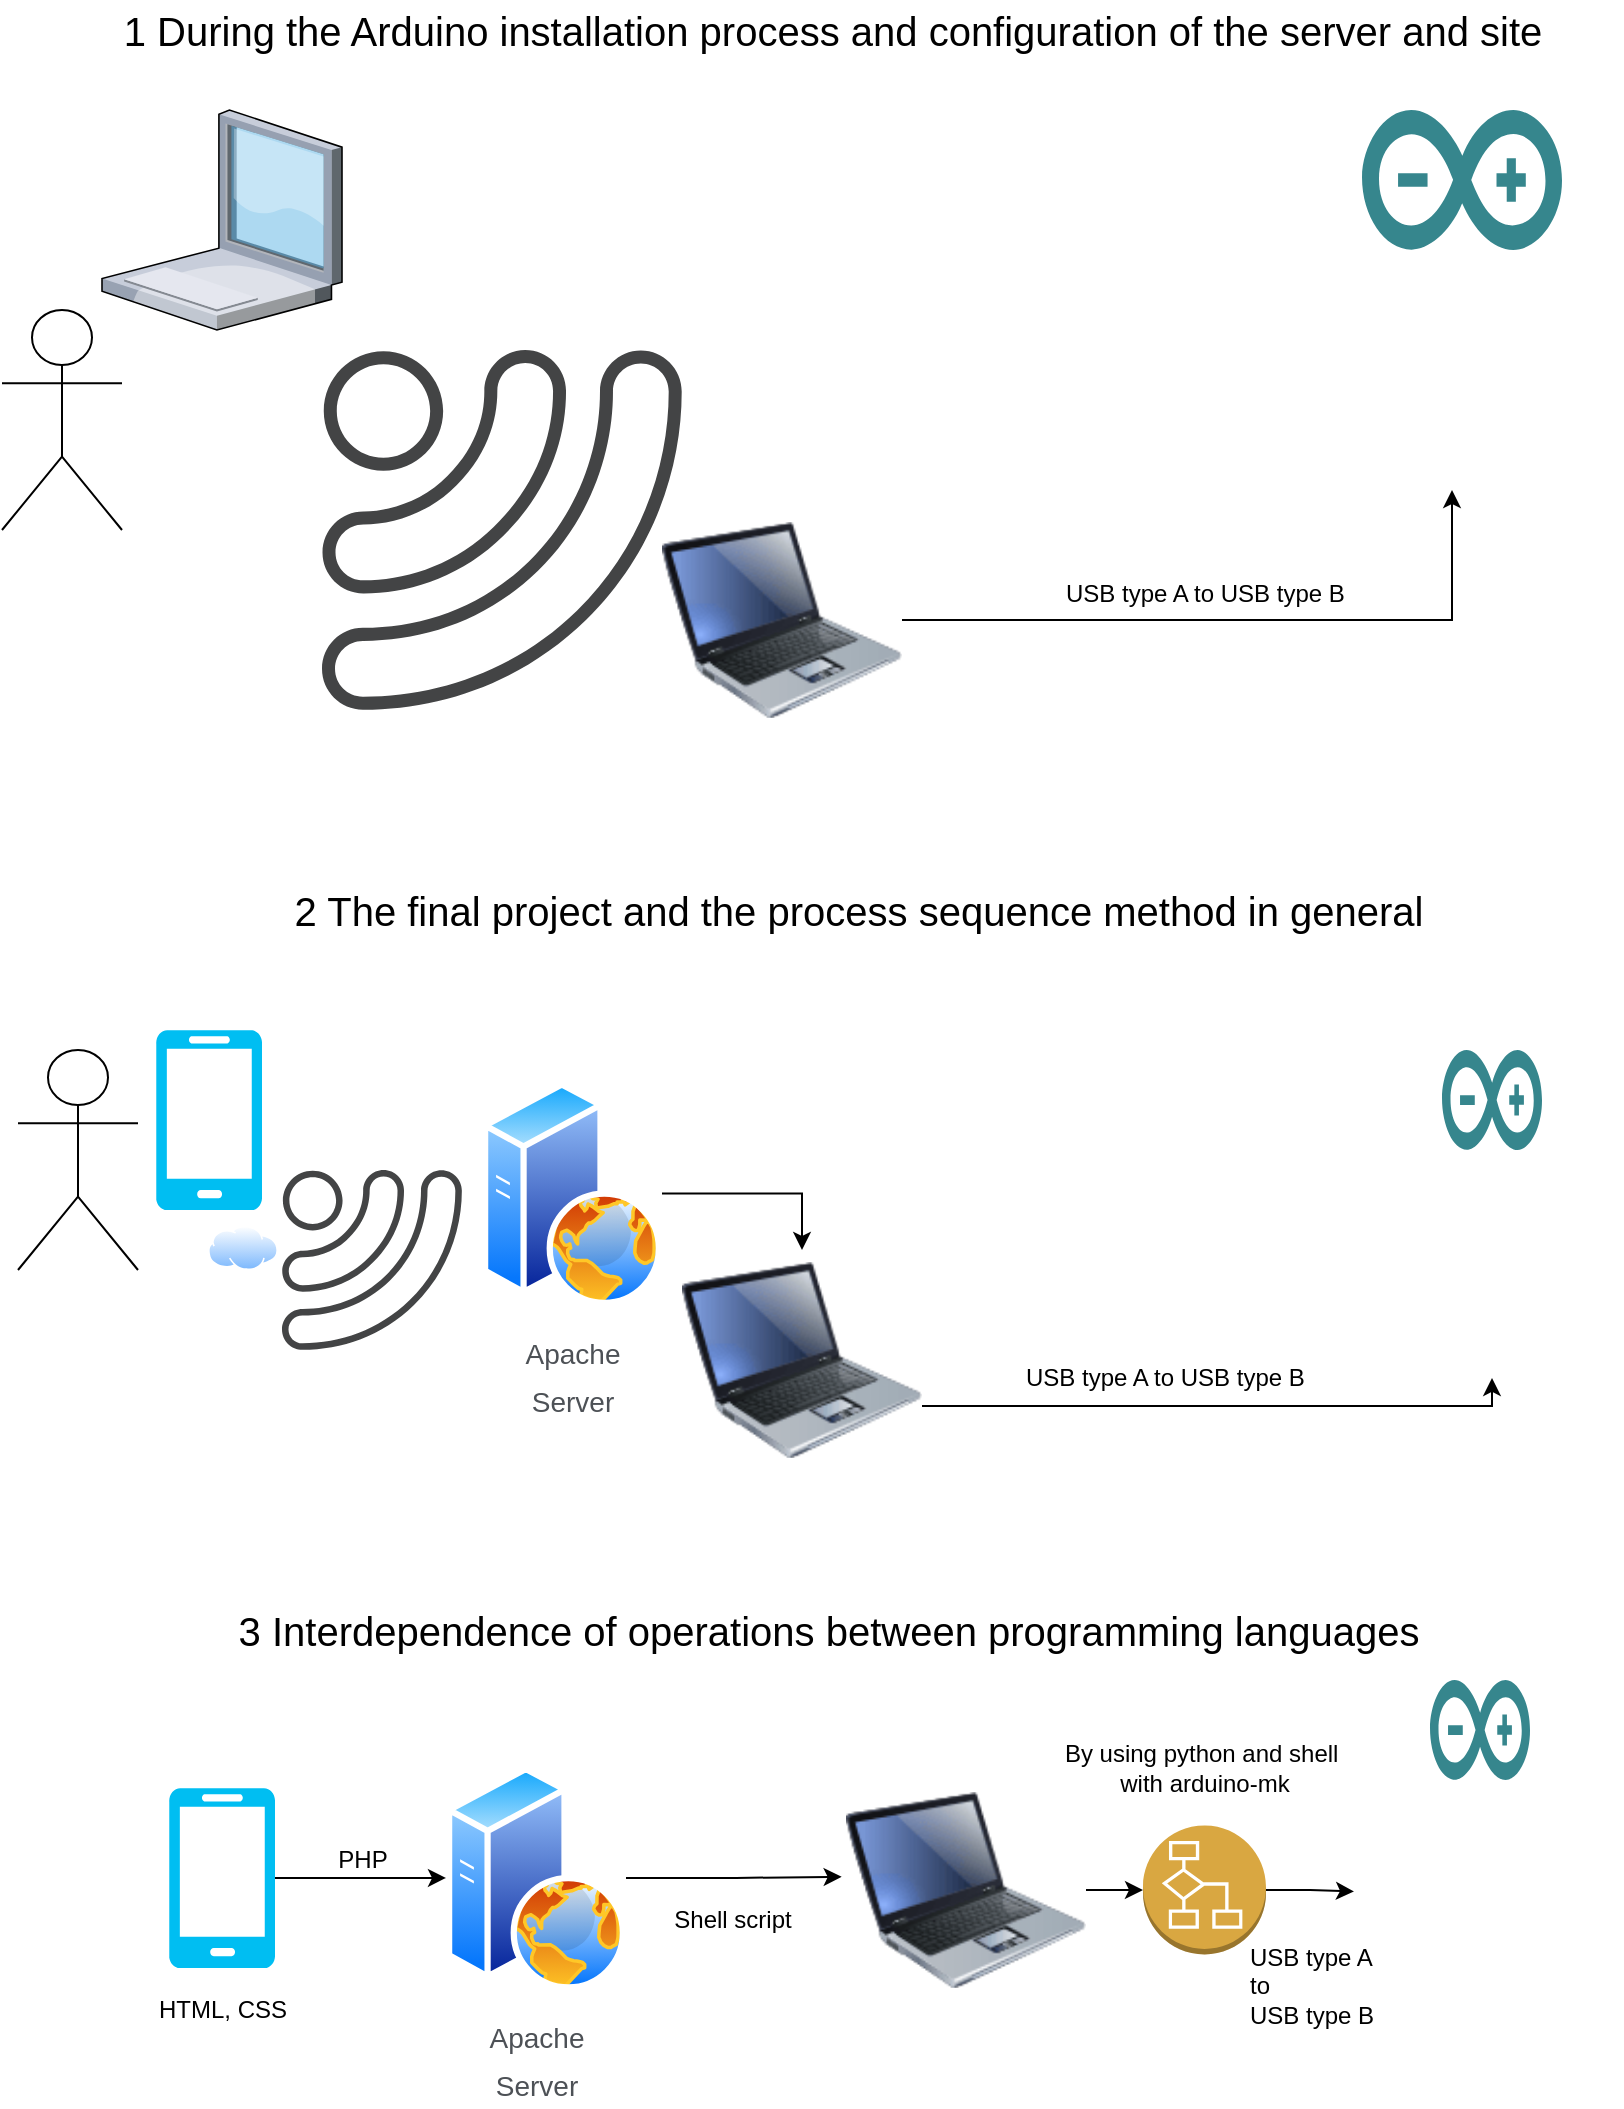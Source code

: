 <mxfile version="15.4.0" type="device"><diagram id="xOHDhcFmGpfQxnA9OCyP" name="Page-1"><mxGraphModel dx="968" dy="728" grid="1" gridSize="10" guides="1" tooltips="1" connect="1" arrows="1" fold="1" page="1" pageScale="1" pageWidth="827" pageHeight="1169" math="0" shadow="0"><root><mxCell id="0"/><mxCell id="1" parent="0"/><mxCell id="WvYGebptPpBo5vQxT1zj-1" value="" style="shape=image;html=1;verticalAlign=top;verticalLabelPosition=bottom;labelBackgroundColor=#ffffff;imageAspect=0;aspect=fixed;image=https://cdn2.iconfinder.com/data/icons/electronic-13/480/3-electronic-arduino-chipset-icon-2-128.png" parent="1" vertex="1"><mxGeometry x="668" y="115" width="130" height="130" as="geometry"/></mxCell><mxCell id="WvYGebptPpBo5vQxT1zj-2" value="" style="dashed=0;outlineConnect=0;html=1;align=center;labelPosition=center;verticalLabelPosition=bottom;verticalAlign=top;shape=mxgraph.weblogos.arduino;fillColor=#36868D;strokeColor=none" parent="1" vertex="1"><mxGeometry x="688" y="55" width="100" height="70" as="geometry"/></mxCell><mxCell id="u4OvAeGtmadl5Y91tTxG-1" style="edgeStyle=orthogonalEdgeStyle;rounded=0;orthogonalLoop=1;jettySize=auto;html=1;" parent="1" source="WvYGebptPpBo5vQxT1zj-4" target="WvYGebptPpBo5vQxT1zj-1" edge="1"><mxGeometry relative="1" as="geometry"/></mxCell><mxCell id="WvYGebptPpBo5vQxT1zj-4" value="" style="image;html=1;image=img/lib/clip_art/computers/Laptop_128x128.png" parent="1" vertex="1"><mxGeometry x="338" y="255" width="120" height="110" as="geometry"/></mxCell><mxCell id="WvYGebptPpBo5vQxT1zj-5" value="" style="verticalLabelPosition=bottom;aspect=fixed;html=1;verticalAlign=top;strokeColor=none;align=center;outlineConnect=0;shape=mxgraph.citrix.laptop_1;" parent="1" vertex="1"><mxGeometry x="58" y="55" width="120" height="110" as="geometry"/></mxCell><mxCell id="WvYGebptPpBo5vQxT1zj-8" value="" style="pointerEvents=1;shadow=0;dashed=0;html=1;strokeColor=none;fillColor=#434445;aspect=fixed;labelPosition=center;verticalLabelPosition=bottom;verticalAlign=top;align=center;outlineConnect=0;shape=mxgraph.vvd.wi_fi;direction=south;" parent="1" vertex="1"><mxGeometry x="168" y="175" width="180" height="180" as="geometry"/></mxCell><mxCell id="WvYGebptPpBo5vQxT1zj-10" value="" style="shape=umlActor;verticalLabelPosition=bottom;verticalAlign=top;html=1;outlineConnect=0;" parent="1" vertex="1"><mxGeometry x="8" y="155" width="60" height="110" as="geometry"/></mxCell><mxCell id="WvYGebptPpBo5vQxT1zj-17" value="" style="shape=image;html=1;verticalAlign=top;verticalLabelPosition=bottom;labelBackgroundColor=#ffffff;imageAspect=0;aspect=fixed;image=https://cdn2.iconfinder.com/data/icons/stilllife/48x48/filesystems/gnome-fs-ssh.png" parent="1" vertex="1"><mxGeometry x="120" y="265" width="48" height="48" as="geometry"/></mxCell><mxCell id="u4OvAeGtmadl5Y91tTxG-2" value="USB type A to USB type B" style="text;whiteSpace=wrap;html=1;" parent="1" vertex="1"><mxGeometry x="538" y="283" width="160" height="30" as="geometry"/></mxCell><mxCell id="u4OvAeGtmadl5Y91tTxG-3" value="" style="shape=image;html=1;verticalAlign=top;verticalLabelPosition=bottom;labelBackgroundColor=#ffffff;imageAspect=0;aspect=fixed;image=https://cdn2.iconfinder.com/data/icons/electronic-13/480/3-electronic-arduino-chipset-icon-2-128.png" parent="1" vertex="1"><mxGeometry x="688" y="558.98" width="130" height="130" as="geometry"/></mxCell><mxCell id="u4OvAeGtmadl5Y91tTxG-4" value="" style="dashed=0;outlineConnect=0;html=1;align=center;labelPosition=center;verticalLabelPosition=bottom;verticalAlign=top;shape=mxgraph.weblogos.arduino;fillColor=#36868D;strokeColor=none" parent="1" vertex="1"><mxGeometry x="728" y="525" width="50" height="50" as="geometry"/></mxCell><mxCell id="u4OvAeGtmadl5Y91tTxG-17" style="edgeStyle=orthogonalEdgeStyle;rounded=0;orthogonalLoop=1;jettySize=auto;html=1;entryX=0.5;entryY=1;entryDx=0;entryDy=0;fontSize=20;" parent="1" source="u4OvAeGtmadl5Y91tTxG-6" target="u4OvAeGtmadl5Y91tTxG-3" edge="1"><mxGeometry relative="1" as="geometry"><Array as="points"><mxPoint x="753" y="703"/></Array></mxGeometry></mxCell><mxCell id="u4OvAeGtmadl5Y91tTxG-6" value="" style="image;html=1;image=img/lib/clip_art/computers/Laptop_128x128.png" parent="1" vertex="1"><mxGeometry x="348" y="625" width="120" height="110" as="geometry"/></mxCell><mxCell id="u4OvAeGtmadl5Y91tTxG-8" value="" style="pointerEvents=1;shadow=0;dashed=0;html=1;strokeColor=none;fillColor=#434445;aspect=fixed;labelPosition=center;verticalLabelPosition=bottom;verticalAlign=top;align=center;outlineConnect=0;shape=mxgraph.vvd.wi_fi;direction=south;" parent="1" vertex="1"><mxGeometry x="148" y="585" width="90" height="90" as="geometry"/></mxCell><mxCell id="u4OvAeGtmadl5Y91tTxG-9" value="" style="shape=umlActor;verticalLabelPosition=bottom;verticalAlign=top;html=1;outlineConnect=0;" parent="1" vertex="1"><mxGeometry x="16" y="525" width="60" height="110" as="geometry"/></mxCell><mxCell id="u4OvAeGtmadl5Y91tTxG-11" value="USB type A to USB type B" style="text;whiteSpace=wrap;html=1;" parent="1" vertex="1"><mxGeometry x="518" y="675" width="160" height="30" as="geometry"/></mxCell><mxCell id="u4OvAeGtmadl5Y91tTxG-12" value="" style="verticalLabelPosition=bottom;html=1;verticalAlign=top;align=center;strokeColor=none;fillColor=#00BEF2;shape=mxgraph.azure.mobile;pointerEvents=1;" parent="1" vertex="1"><mxGeometry x="85" y="515" width="53" height="90" as="geometry"/></mxCell><mxCell id="u4OvAeGtmadl5Y91tTxG-14" style="edgeStyle=orthogonalEdgeStyle;rounded=0;orthogonalLoop=1;jettySize=auto;html=1;entryX=0.5;entryY=0;entryDx=0;entryDy=0;" parent="1" source="u4OvAeGtmadl5Y91tTxG-18" target="u4OvAeGtmadl5Y91tTxG-6" edge="1"><mxGeometry relative="1" as="geometry"><mxPoint x="336.0" y="574.294" as="sourcePoint"/></mxGeometry></mxCell><mxCell id="u4OvAeGtmadl5Y91tTxG-15" value="1 During the Arduino installation process and configuration of the server and site" style="text;html=1;align=center;verticalAlign=middle;resizable=0;points=[];autosize=1;strokeColor=none;fillColor=none;fontSize=20;" parent="1" vertex="1"><mxGeometry x="63" width="720" height="30" as="geometry"/></mxCell><mxCell id="u4OvAeGtmadl5Y91tTxG-16" value="2 The final project and the process sequence method in general" style="text;html=1;align=center;verticalAlign=middle;resizable=0;points=[];autosize=1;strokeColor=none;fillColor=none;fontSize=20;" parent="1" vertex="1"><mxGeometry x="146" y="440" width="580" height="30" as="geometry"/></mxCell><mxCell id="u4OvAeGtmadl5Y91tTxG-18" value="&lt;span style=&quot;color: rgb(77 , 81 , 86) ; font-family: &amp;#34;arial&amp;#34; , sans-serif ; font-size: 14px ; text-align: left&quot;&gt;Apache&lt;/span&gt;&lt;br style=&quot;color: rgb(77 , 81 , 86) ; font-family: &amp;#34;arial&amp;#34; , sans-serif ; font-size: 14px ; text-align: left&quot;&gt;&lt;span style=&quot;color: rgb(77 , 81 , 86) ; font-family: &amp;#34;arial&amp;#34; , sans-serif ; font-size: 14px ; text-align: left&quot;&gt;Server&lt;br&gt;&lt;/span&gt;" style="aspect=fixed;perimeter=ellipsePerimeter;html=1;align=center;shadow=0;dashed=0;spacingTop=3;image;image=img/lib/active_directory/web_server.svg;fontSize=20;" parent="1" vertex="1"><mxGeometry x="248" y="540.5" width="90" height="112.5" as="geometry"/></mxCell><mxCell id="u4OvAeGtmadl5Y91tTxG-22" value="" style="aspect=fixed;perimeter=ellipsePerimeter;html=1;align=center;shadow=0;dashed=0;spacingTop=3;image;image=img/lib/active_directory/internet_cloud.svg;fontSize=20;" parent="1" vertex="1"><mxGeometry x="111" y="612.95" width="35" height="22.05" as="geometry"/></mxCell><mxCell id="u4OvAeGtmadl5Y91tTxG-23" value="" style="shape=image;html=1;verticalAlign=top;verticalLabelPosition=bottom;labelBackgroundColor=#ffffff;imageAspect=0;aspect=fixed;image=https://cdn2.iconfinder.com/data/icons/electronic-13/480/3-electronic-arduino-chipset-icon-2-128.png" parent="1" vertex="1"><mxGeometry x="683.99" y="882.73" width="126.02" height="126.02" as="geometry"/></mxCell><mxCell id="u4OvAeGtmadl5Y91tTxG-24" value="" style="dashed=0;outlineConnect=0;html=1;align=center;labelPosition=center;verticalLabelPosition=bottom;verticalAlign=top;shape=mxgraph.weblogos.arduino;fillColor=#36868D;strokeColor=none" parent="1" vertex="1"><mxGeometry x="722" y="840" width="50" height="50" as="geometry"/></mxCell><mxCell id="7WHLfvjsA46bgOy4-MUw-9" style="edgeStyle=orthogonalEdgeStyle;rounded=0;orthogonalLoop=1;jettySize=auto;html=1;" edge="1" parent="1" source="u4OvAeGtmadl5Y91tTxG-26" target="7WHLfvjsA46bgOy4-MUw-8"><mxGeometry relative="1" as="geometry"/></mxCell><mxCell id="u4OvAeGtmadl5Y91tTxG-26" value="" style="image;html=1;image=img/lib/clip_art/computers/Laptop_128x128.png" parent="1" vertex="1"><mxGeometry x="430" y="890" width="120" height="110" as="geometry"/></mxCell><mxCell id="u4OvAeGtmadl5Y91tTxG-29" value="USB type A &lt;br&gt;to &lt;br&gt;USB type B" style="text;whiteSpace=wrap;html=1;" parent="1" vertex="1"><mxGeometry x="630" y="965" width="68" height="30" as="geometry"/></mxCell><mxCell id="7WHLfvjsA46bgOy4-MUw-2" style="edgeStyle=orthogonalEdgeStyle;rounded=0;orthogonalLoop=1;jettySize=auto;html=1;entryX=0;entryY=0.5;entryDx=0;entryDy=0;" edge="1" parent="1" source="u4OvAeGtmadl5Y91tTxG-30" target="u4OvAeGtmadl5Y91tTxG-33"><mxGeometry relative="1" as="geometry"/></mxCell><mxCell id="u4OvAeGtmadl5Y91tTxG-30" value="" style="verticalLabelPosition=bottom;html=1;verticalAlign=top;align=center;strokeColor=none;fillColor=#00BEF2;shape=mxgraph.azure.mobile;pointerEvents=1;" parent="1" vertex="1"><mxGeometry x="91.5" y="893.98" width="53" height="90" as="geometry"/></mxCell><mxCell id="u4OvAeGtmadl5Y91tTxG-32" value="3&amp;nbsp;Interdependence of operations between programming languages" style="text;html=1;align=center;verticalAlign=middle;resizable=0;points=[];autosize=1;strokeColor=none;fillColor=none;fontSize=20;" parent="1" vertex="1"><mxGeometry x="116" y="800" width="610" height="30" as="geometry"/></mxCell><mxCell id="7WHLfvjsA46bgOy4-MUw-4" style="edgeStyle=orthogonalEdgeStyle;rounded=0;orthogonalLoop=1;jettySize=auto;html=1;entryX=-0.018;entryY=0.44;entryDx=0;entryDy=0;entryPerimeter=0;" edge="1" parent="1" source="u4OvAeGtmadl5Y91tTxG-33" target="u4OvAeGtmadl5Y91tTxG-26"><mxGeometry relative="1" as="geometry"/></mxCell><mxCell id="u4OvAeGtmadl5Y91tTxG-33" value="&lt;span style=&quot;color: rgb(77 , 81 , 86) ; font-family: &amp;#34;arial&amp;#34; , sans-serif ; font-size: 14px ; text-align: left&quot;&gt;Apache&lt;/span&gt;&lt;br style=&quot;color: rgb(77 , 81 , 86) ; font-family: &amp;#34;arial&amp;#34; , sans-serif ; font-size: 14px ; text-align: left&quot;&gt;&lt;span style=&quot;color: rgb(77 , 81 , 86) ; font-family: &amp;#34;arial&amp;#34; , sans-serif ; font-size: 14px ; text-align: left&quot;&gt;Server&lt;br&gt;&lt;/span&gt;" style="aspect=fixed;perimeter=ellipsePerimeter;html=1;align=center;shadow=0;dashed=0;spacingTop=3;image;image=img/lib/active_directory/web_server.svg;fontSize=20;" parent="1" vertex="1"><mxGeometry x="230" y="882.73" width="90" height="112.5" as="geometry"/></mxCell><mxCell id="7WHLfvjsA46bgOy4-MUw-1" value="HTML, CSS" style="text;html=1;align=center;verticalAlign=middle;resizable=0;points=[];autosize=1;strokeColor=none;fillColor=none;" vertex="1" parent="1"><mxGeometry x="78" y="995" width="80" height="20" as="geometry"/></mxCell><mxCell id="7WHLfvjsA46bgOy4-MUw-3" value="PHP" style="text;html=1;align=center;verticalAlign=middle;resizable=0;points=[];autosize=1;strokeColor=none;fillColor=none;" vertex="1" parent="1"><mxGeometry x="168" y="920" width="40" height="20" as="geometry"/></mxCell><mxCell id="7WHLfvjsA46bgOy4-MUw-5" value="Shell script" style="text;html=1;align=center;verticalAlign=middle;resizable=0;points=[];autosize=1;strokeColor=none;fillColor=none;" vertex="1" parent="1"><mxGeometry x="338" y="950" width="70" height="20" as="geometry"/></mxCell><mxCell id="7WHLfvjsA46bgOy4-MUw-11" style="edgeStyle=orthogonalEdgeStyle;rounded=0;orthogonalLoop=1;jettySize=auto;html=1;" edge="1" parent="1" source="7WHLfvjsA46bgOy4-MUw-8" target="u4OvAeGtmadl5Y91tTxG-23"><mxGeometry relative="1" as="geometry"/></mxCell><mxCell id="7WHLfvjsA46bgOy4-MUw-8" value="" style="outlineConnect=0;dashed=0;verticalLabelPosition=bottom;verticalAlign=top;align=center;html=1;shape=mxgraph.aws3.decider;fillColor=#D9A741;gradientColor=none;" vertex="1" parent="1"><mxGeometry x="578.5" y="912.75" width="61.5" height="64.5" as="geometry"/></mxCell><mxCell id="7WHLfvjsA46bgOy4-MUw-13" value="By using python and shell&amp;nbsp;&lt;br&gt;with&amp;nbsp;arduino-mk" style="text;html=1;align=center;verticalAlign=middle;resizable=0;points=[];autosize=1;strokeColor=none;fillColor=none;" vertex="1" parent="1"><mxGeometry x="529.25" y="868.98" width="160" height="30" as="geometry"/></mxCell></root></mxGraphModel></diagram></mxfile>